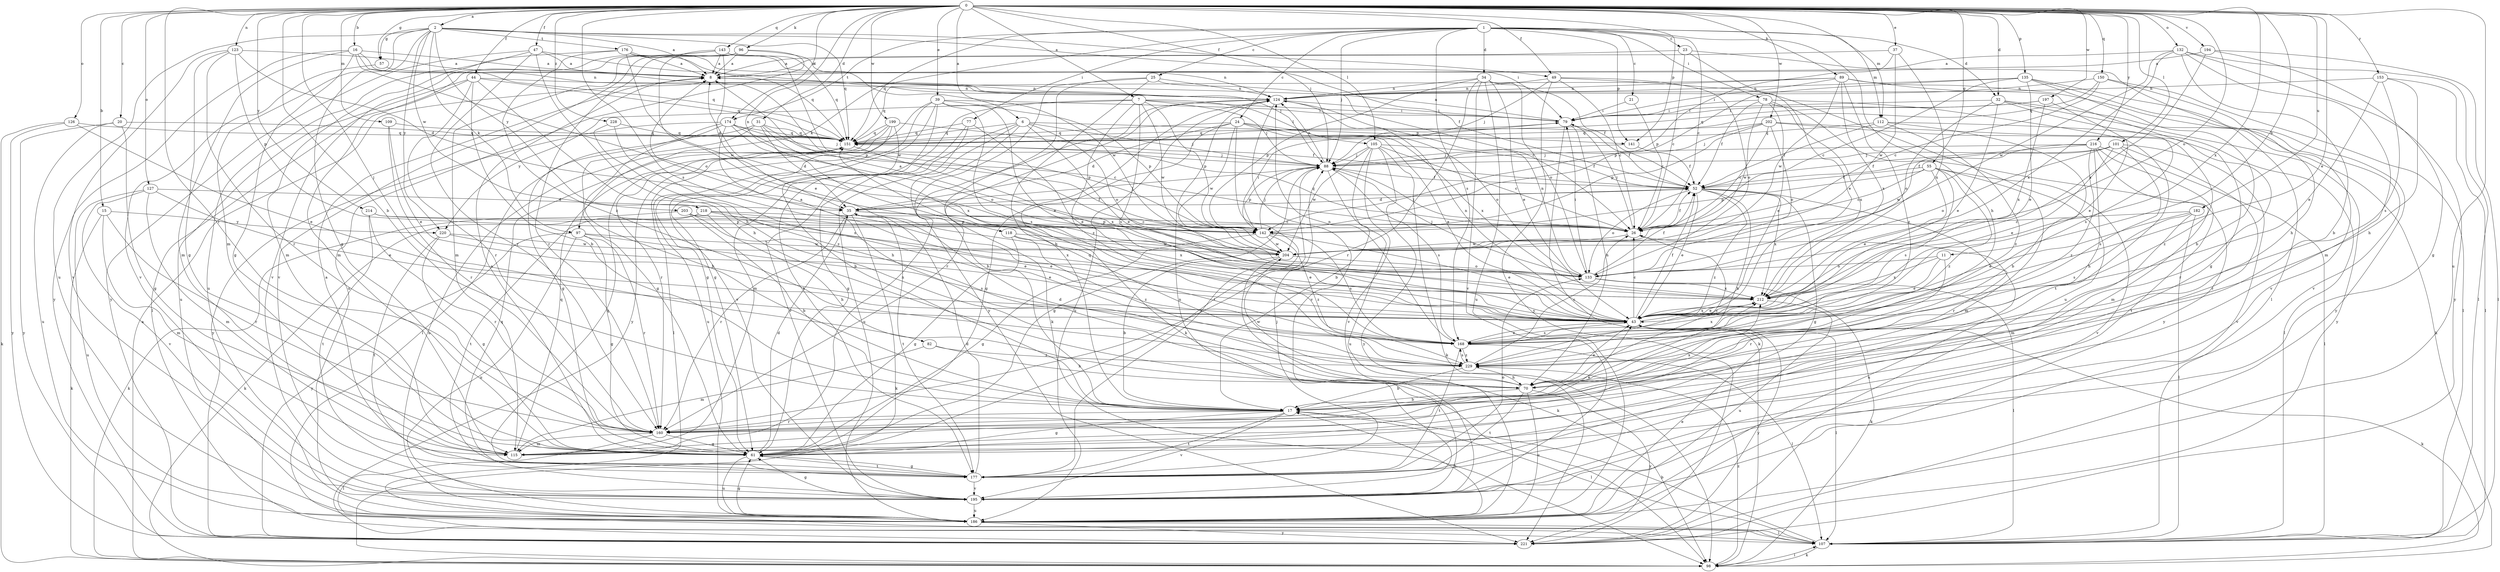 strict digraph  {
0;
1;
2;
6;
7;
8;
11;
15;
16;
17;
20;
21;
23;
24;
25;
26;
31;
32;
34;
35;
37;
39;
43;
44;
47;
49;
52;
55;
57;
61;
70;
77;
78;
79;
82;
88;
89;
96;
97;
98;
101;
105;
107;
109;
112;
115;
118;
123;
124;
126;
127;
132;
133;
135;
141;
142;
143;
150;
151;
153;
160;
168;
174;
176;
177;
182;
186;
194;
195;
197;
199;
202;
203;
204;
212;
214;
216;
218;
220;
221;
228;
229;
0 -> 2  [label=a];
0 -> 6  [label=a];
0 -> 7  [label=a];
0 -> 11  [label=b];
0 -> 15  [label=b];
0 -> 16  [label=b];
0 -> 17  [label=b];
0 -> 20  [label=c];
0 -> 31  [label=d];
0 -> 32  [label=d];
0 -> 37  [label=e];
0 -> 39  [label=e];
0 -> 43  [label=e];
0 -> 44  [label=f];
0 -> 47  [label=f];
0 -> 49  [label=f];
0 -> 55  [label=g];
0 -> 57  [label=g];
0 -> 82  [label=j];
0 -> 88  [label=j];
0 -> 89  [label=k];
0 -> 96  [label=k];
0 -> 101  [label=l];
0 -> 105  [label=l];
0 -> 109  [label=m];
0 -> 112  [label=m];
0 -> 118  [label=n];
0 -> 123  [label=n];
0 -> 126  [label=o];
0 -> 127  [label=o];
0 -> 132  [label=o];
0 -> 133  [label=o];
0 -> 135  [label=p];
0 -> 141  [label=p];
0 -> 143  [label=q];
0 -> 150  [label=q];
0 -> 153  [label=r];
0 -> 160  [label=r];
0 -> 168  [label=s];
0 -> 174  [label=t];
0 -> 182  [label=u];
0 -> 186  [label=u];
0 -> 194  [label=v];
0 -> 197  [label=w];
0 -> 199  [label=w];
0 -> 202  [label=w];
0 -> 212  [label=x];
0 -> 214  [label=y];
0 -> 216  [label=y];
0 -> 228  [label=z];
1 -> 21  [label=c];
1 -> 23  [label=c];
1 -> 24  [label=c];
1 -> 25  [label=c];
1 -> 26  [label=c];
1 -> 32  [label=d];
1 -> 34  [label=d];
1 -> 70  [label=h];
1 -> 77  [label=i];
1 -> 78  [label=i];
1 -> 88  [label=j];
1 -> 97  [label=k];
1 -> 112  [label=m];
1 -> 141  [label=p];
1 -> 151  [label=q];
1 -> 168  [label=s];
1 -> 174  [label=t];
2 -> 8  [label=a];
2 -> 49  [label=f];
2 -> 57  [label=g];
2 -> 61  [label=g];
2 -> 79  [label=i];
2 -> 97  [label=k];
2 -> 115  [label=m];
2 -> 151  [label=q];
2 -> 176  [label=t];
2 -> 186  [label=u];
2 -> 203  [label=w];
2 -> 218  [label=y];
2 -> 220  [label=y];
6 -> 17  [label=b];
6 -> 43  [label=e];
6 -> 88  [label=j];
6 -> 133  [label=o];
6 -> 141  [label=p];
6 -> 151  [label=q];
6 -> 186  [label=u];
6 -> 195  [label=v];
7 -> 61  [label=g];
7 -> 79  [label=i];
7 -> 88  [label=j];
7 -> 105  [label=l];
7 -> 142  [label=p];
7 -> 168  [label=s];
7 -> 204  [label=w];
7 -> 220  [label=y];
7 -> 229  [label=z];
8 -> 124  [label=n];
8 -> 142  [label=p];
11 -> 43  [label=e];
11 -> 133  [label=o];
11 -> 160  [label=r];
11 -> 212  [label=x];
15 -> 98  [label=k];
15 -> 115  [label=m];
15 -> 160  [label=r];
15 -> 220  [label=y];
16 -> 8  [label=a];
16 -> 61  [label=g];
16 -> 115  [label=m];
16 -> 124  [label=n];
16 -> 133  [label=o];
16 -> 151  [label=q];
16 -> 221  [label=y];
17 -> 61  [label=g];
17 -> 107  [label=l];
17 -> 160  [label=r];
17 -> 177  [label=t];
17 -> 195  [label=v];
17 -> 212  [label=x];
20 -> 61  [label=g];
20 -> 151  [label=q];
20 -> 186  [label=u];
20 -> 221  [label=y];
21 -> 26  [label=c];
21 -> 79  [label=i];
23 -> 8  [label=a];
23 -> 26  [label=c];
23 -> 43  [label=e];
23 -> 107  [label=l];
24 -> 35  [label=d];
24 -> 43  [label=e];
24 -> 61  [label=g];
24 -> 133  [label=o];
24 -> 151  [label=q];
24 -> 177  [label=t];
24 -> 204  [label=w];
24 -> 212  [label=x];
25 -> 17  [label=b];
25 -> 26  [label=c];
25 -> 98  [label=k];
25 -> 124  [label=n];
25 -> 221  [label=y];
26 -> 52  [label=f];
26 -> 79  [label=i];
26 -> 88  [label=j];
26 -> 151  [label=q];
26 -> 186  [label=u];
26 -> 204  [label=w];
31 -> 35  [label=d];
31 -> 61  [label=g];
31 -> 107  [label=l];
31 -> 142  [label=p];
31 -> 151  [label=q];
31 -> 212  [label=x];
32 -> 43  [label=e];
32 -> 79  [label=i];
32 -> 98  [label=k];
32 -> 133  [label=o];
32 -> 168  [label=s];
32 -> 221  [label=y];
34 -> 43  [label=e];
34 -> 52  [label=f];
34 -> 124  [label=n];
34 -> 133  [label=o];
34 -> 142  [label=p];
34 -> 160  [label=r];
34 -> 186  [label=u];
34 -> 195  [label=v];
35 -> 26  [label=c];
35 -> 52  [label=f];
35 -> 88  [label=j];
35 -> 98  [label=k];
35 -> 142  [label=p];
35 -> 160  [label=r];
35 -> 177  [label=t];
37 -> 8  [label=a];
37 -> 142  [label=p];
37 -> 204  [label=w];
37 -> 212  [label=x];
39 -> 43  [label=e];
39 -> 61  [label=g];
39 -> 79  [label=i];
39 -> 142  [label=p];
39 -> 168  [label=s];
39 -> 177  [label=t];
39 -> 195  [label=v];
39 -> 221  [label=y];
43 -> 8  [label=a];
43 -> 26  [label=c];
43 -> 52  [label=f];
43 -> 98  [label=k];
43 -> 107  [label=l];
43 -> 124  [label=n];
43 -> 168  [label=s];
43 -> 212  [label=x];
43 -> 221  [label=y];
44 -> 17  [label=b];
44 -> 70  [label=h];
44 -> 107  [label=l];
44 -> 124  [label=n];
44 -> 151  [label=q];
44 -> 160  [label=r];
44 -> 186  [label=u];
47 -> 8  [label=a];
47 -> 70  [label=h];
47 -> 88  [label=j];
47 -> 160  [label=r];
47 -> 186  [label=u];
47 -> 221  [label=y];
49 -> 26  [label=c];
49 -> 88  [label=j];
49 -> 124  [label=n];
49 -> 133  [label=o];
49 -> 186  [label=u];
49 -> 221  [label=y];
52 -> 35  [label=d];
52 -> 43  [label=e];
52 -> 61  [label=g];
52 -> 70  [label=h];
52 -> 133  [label=o];
52 -> 160  [label=r];
52 -> 212  [label=x];
52 -> 229  [label=z];
55 -> 26  [label=c];
55 -> 43  [label=e];
55 -> 52  [label=f];
55 -> 115  [label=m];
55 -> 142  [label=p];
55 -> 168  [label=s];
55 -> 195  [label=v];
55 -> 229  [label=z];
57 -> 124  [label=n];
57 -> 195  [label=v];
61 -> 8  [label=a];
61 -> 35  [label=d];
61 -> 88  [label=j];
61 -> 177  [label=t];
61 -> 186  [label=u];
70 -> 17  [label=b];
70 -> 26  [label=c];
70 -> 35  [label=d];
70 -> 43  [label=e];
70 -> 177  [label=t];
70 -> 186  [label=u];
70 -> 204  [label=w];
70 -> 221  [label=y];
77 -> 43  [label=e];
77 -> 61  [label=g];
77 -> 115  [label=m];
77 -> 151  [label=q];
78 -> 43  [label=e];
78 -> 52  [label=f];
78 -> 79  [label=i];
78 -> 177  [label=t];
78 -> 204  [label=w];
78 -> 212  [label=x];
78 -> 221  [label=y];
79 -> 8  [label=a];
79 -> 52  [label=f];
79 -> 70  [label=h];
79 -> 98  [label=k];
79 -> 151  [label=q];
82 -> 70  [label=h];
82 -> 115  [label=m];
82 -> 229  [label=z];
88 -> 52  [label=f];
88 -> 61  [label=g];
88 -> 124  [label=n];
88 -> 142  [label=p];
88 -> 168  [label=s];
88 -> 186  [label=u];
89 -> 61  [label=g];
89 -> 79  [label=i];
89 -> 124  [label=n];
89 -> 151  [label=q];
89 -> 195  [label=v];
89 -> 204  [label=w];
89 -> 212  [label=x];
89 -> 229  [label=z];
96 -> 8  [label=a];
96 -> 115  [label=m];
96 -> 160  [label=r];
96 -> 186  [label=u];
96 -> 195  [label=v];
96 -> 204  [label=w];
97 -> 61  [label=g];
97 -> 160  [label=r];
97 -> 168  [label=s];
97 -> 186  [label=u];
97 -> 204  [label=w];
97 -> 221  [label=y];
98 -> 8  [label=a];
98 -> 107  [label=l];
98 -> 229  [label=z];
101 -> 43  [label=e];
101 -> 52  [label=f];
101 -> 88  [label=j];
101 -> 133  [label=o];
101 -> 160  [label=r];
101 -> 168  [label=s];
101 -> 195  [label=v];
105 -> 17  [label=b];
105 -> 26  [label=c];
105 -> 52  [label=f];
105 -> 88  [label=j];
105 -> 98  [label=k];
105 -> 195  [label=v];
105 -> 204  [label=w];
105 -> 221  [label=y];
107 -> 17  [label=b];
107 -> 98  [label=k];
109 -> 43  [label=e];
109 -> 151  [label=q];
109 -> 160  [label=r];
112 -> 17  [label=b];
112 -> 52  [label=f];
112 -> 107  [label=l];
112 -> 151  [label=q];
112 -> 229  [label=z];
115 -> 124  [label=n];
115 -> 151  [label=q];
118 -> 43  [label=e];
118 -> 61  [label=g];
118 -> 204  [label=w];
118 -> 229  [label=z];
123 -> 8  [label=a];
123 -> 35  [label=d];
123 -> 61  [label=g];
123 -> 142  [label=p];
123 -> 160  [label=r];
123 -> 195  [label=v];
124 -> 79  [label=i];
124 -> 98  [label=k];
124 -> 160  [label=r];
124 -> 186  [label=u];
124 -> 195  [label=v];
126 -> 43  [label=e];
126 -> 98  [label=k];
126 -> 151  [label=q];
126 -> 221  [label=y];
127 -> 35  [label=d];
127 -> 43  [label=e];
127 -> 115  [label=m];
127 -> 186  [label=u];
127 -> 195  [label=v];
132 -> 8  [label=a];
132 -> 17  [label=b];
132 -> 107  [label=l];
132 -> 115  [label=m];
132 -> 204  [label=w];
132 -> 212  [label=x];
132 -> 221  [label=y];
133 -> 8  [label=a];
133 -> 52  [label=f];
133 -> 79  [label=i];
133 -> 88  [label=j];
133 -> 98  [label=k];
133 -> 107  [label=l];
133 -> 124  [label=n];
133 -> 212  [label=x];
135 -> 17  [label=b];
135 -> 26  [label=c];
135 -> 43  [label=e];
135 -> 124  [label=n];
135 -> 142  [label=p];
135 -> 195  [label=v];
135 -> 221  [label=y];
141 -> 52  [label=f];
141 -> 88  [label=j];
142 -> 43  [label=e];
142 -> 61  [label=g];
142 -> 79  [label=i];
142 -> 88  [label=j];
142 -> 168  [label=s];
142 -> 204  [label=w];
142 -> 229  [label=z];
143 -> 8  [label=a];
143 -> 35  [label=d];
143 -> 43  [label=e];
143 -> 115  [label=m];
143 -> 151  [label=q];
143 -> 195  [label=v];
143 -> 204  [label=w];
150 -> 26  [label=c];
150 -> 70  [label=h];
150 -> 107  [label=l];
150 -> 124  [label=n];
150 -> 151  [label=q];
151 -> 88  [label=j];
151 -> 186  [label=u];
151 -> 212  [label=x];
153 -> 43  [label=e];
153 -> 70  [label=h];
153 -> 107  [label=l];
153 -> 124  [label=n];
153 -> 168  [label=s];
160 -> 43  [label=e];
160 -> 61  [label=g];
160 -> 107  [label=l];
160 -> 115  [label=m];
168 -> 43  [label=e];
168 -> 107  [label=l];
168 -> 124  [label=n];
168 -> 177  [label=t];
168 -> 212  [label=x];
168 -> 229  [label=z];
174 -> 17  [label=b];
174 -> 26  [label=c];
174 -> 61  [label=g];
174 -> 70  [label=h];
174 -> 88  [label=j];
174 -> 133  [label=o];
174 -> 151  [label=q];
174 -> 221  [label=y];
176 -> 8  [label=a];
176 -> 52  [label=f];
176 -> 115  [label=m];
176 -> 124  [label=n];
176 -> 151  [label=q];
176 -> 204  [label=w];
176 -> 229  [label=z];
177 -> 8  [label=a];
177 -> 35  [label=d];
177 -> 61  [label=g];
177 -> 88  [label=j];
177 -> 133  [label=o];
177 -> 151  [label=q];
177 -> 195  [label=v];
182 -> 26  [label=c];
182 -> 43  [label=e];
182 -> 107  [label=l];
182 -> 115  [label=m];
182 -> 168  [label=s];
186 -> 17  [label=b];
186 -> 43  [label=e];
186 -> 61  [label=g];
186 -> 107  [label=l];
186 -> 221  [label=y];
194 -> 8  [label=a];
194 -> 61  [label=g];
194 -> 107  [label=l];
194 -> 212  [label=x];
195 -> 61  [label=g];
195 -> 124  [label=n];
195 -> 151  [label=q];
195 -> 186  [label=u];
197 -> 43  [label=e];
197 -> 79  [label=i];
197 -> 151  [label=q];
197 -> 212  [label=x];
199 -> 17  [label=b];
199 -> 52  [label=f];
199 -> 107  [label=l];
199 -> 151  [label=q];
199 -> 160  [label=r];
199 -> 186  [label=u];
202 -> 26  [label=c];
202 -> 88  [label=j];
202 -> 133  [label=o];
202 -> 142  [label=p];
202 -> 151  [label=q];
202 -> 160  [label=r];
202 -> 229  [label=z];
203 -> 17  [label=b];
203 -> 43  [label=e];
203 -> 98  [label=k];
203 -> 142  [label=p];
203 -> 212  [label=x];
204 -> 8  [label=a];
204 -> 17  [label=b];
204 -> 98  [label=k];
204 -> 133  [label=o];
212 -> 43  [label=e];
212 -> 186  [label=u];
214 -> 26  [label=c];
214 -> 142  [label=p];
214 -> 160  [label=r];
214 -> 177  [label=t];
216 -> 52  [label=f];
216 -> 70  [label=h];
216 -> 88  [label=j];
216 -> 107  [label=l];
216 -> 115  [label=m];
216 -> 177  [label=t];
216 -> 204  [label=w];
216 -> 229  [label=z];
218 -> 26  [label=c];
218 -> 43  [label=e];
218 -> 70  [label=h];
218 -> 98  [label=k];
218 -> 177  [label=t];
218 -> 212  [label=x];
220 -> 43  [label=e];
220 -> 61  [label=g];
220 -> 177  [label=t];
220 -> 204  [label=w];
228 -> 151  [label=q];
228 -> 168  [label=s];
228 -> 229  [label=z];
229 -> 17  [label=b];
229 -> 26  [label=c];
229 -> 70  [label=h];
229 -> 151  [label=q];
229 -> 168  [label=s];
}
